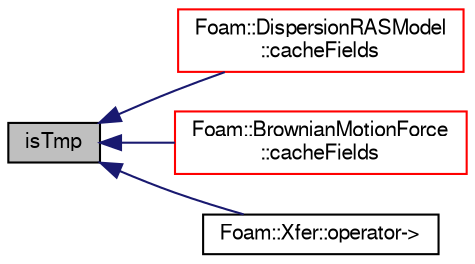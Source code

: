 digraph "isTmp"
{
  bgcolor="transparent";
  edge [fontname="FreeSans",fontsize="10",labelfontname="FreeSans",labelfontsize="10"];
  node [fontname="FreeSans",fontsize="10",shape=record];
  rankdir="LR";
  Node11 [label="isTmp",height=0.2,width=0.4,color="black", fillcolor="grey75", style="filled", fontcolor="black"];
  Node11 -> Node12 [dir="back",color="midnightblue",fontsize="10",style="solid",fontname="FreeSans"];
  Node12 [label="Foam::DispersionRASModel\l::cacheFields",height=0.2,width=0.4,color="red",URL="$a24594.html#a6005414ac27ae3e0b5a783ba216c1906",tooltip="Cache carrier fields. "];
  Node11 -> Node14 [dir="back",color="midnightblue",fontsize="10",style="solid",fontname="FreeSans"];
  Node14 [label="Foam::BrownianMotionForce\l::cacheFields",height=0.2,width=0.4,color="red",URL="$a24606.html#a6005414ac27ae3e0b5a783ba216c1906",tooltip="Cache fields. "];
  Node11 -> Node16 [dir="back",color="midnightblue",fontsize="10",style="solid",fontname="FreeSans"];
  Node16 [label="Foam::Xfer::operator-\>",height=0.2,width=0.4,color="black",URL="$a27098.html#a84e9959608997de8fe4355def47ff45a",tooltip="Pointer to the underlying datatype. "];
}
